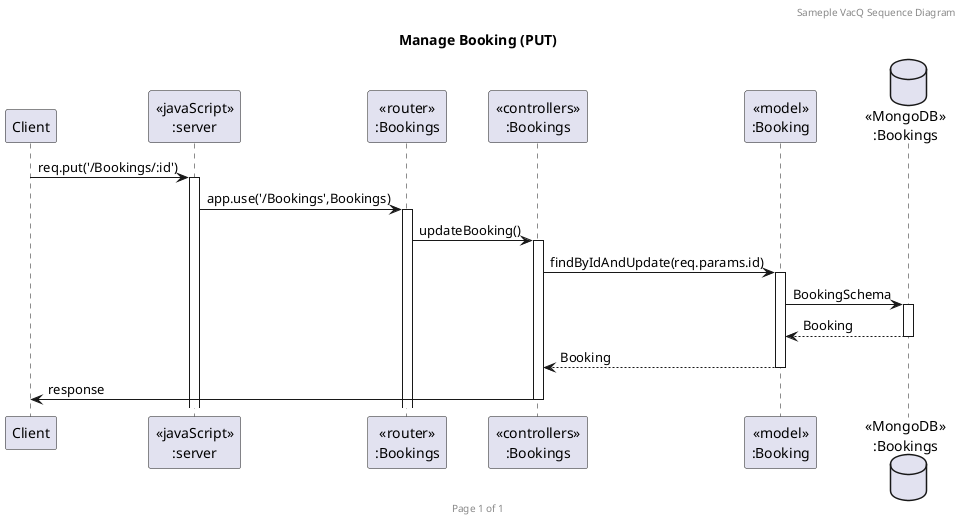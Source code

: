 !@startuml Manage Booking (PUT)

header Sameple VacQ Sequence Diagram
footer Page %page% of %lastpage%
title "Manage Booking (PUT)"

participant "Client" as client
participant "<<javaScript>>\n:server" as server
participant "<<router>>\n:Bookings" as routerBookings
participant "<<controllers>>\n:Bookings" as controllersBookings
participant "<<model>>\n:Booking" as modelBooking
database "<<MongoDB>>\n:Bookings" as BookingsDatabase

client->server ++:req.put('/Bookings/:id')
server->routerBookings ++:app.use('/Bookings',Bookings)
routerBookings -> controllersBookings ++:updateBooking()
controllersBookings->modelBooking ++:findByIdAndUpdate(req.params.id)
modelBooking->BookingsDatabase ++:BookingSchema
BookingsDatabase --> modelBooking --:Booking
modelBooking --> controllersBookings --:Booking
controllersBookings->client --:response

!@enduml